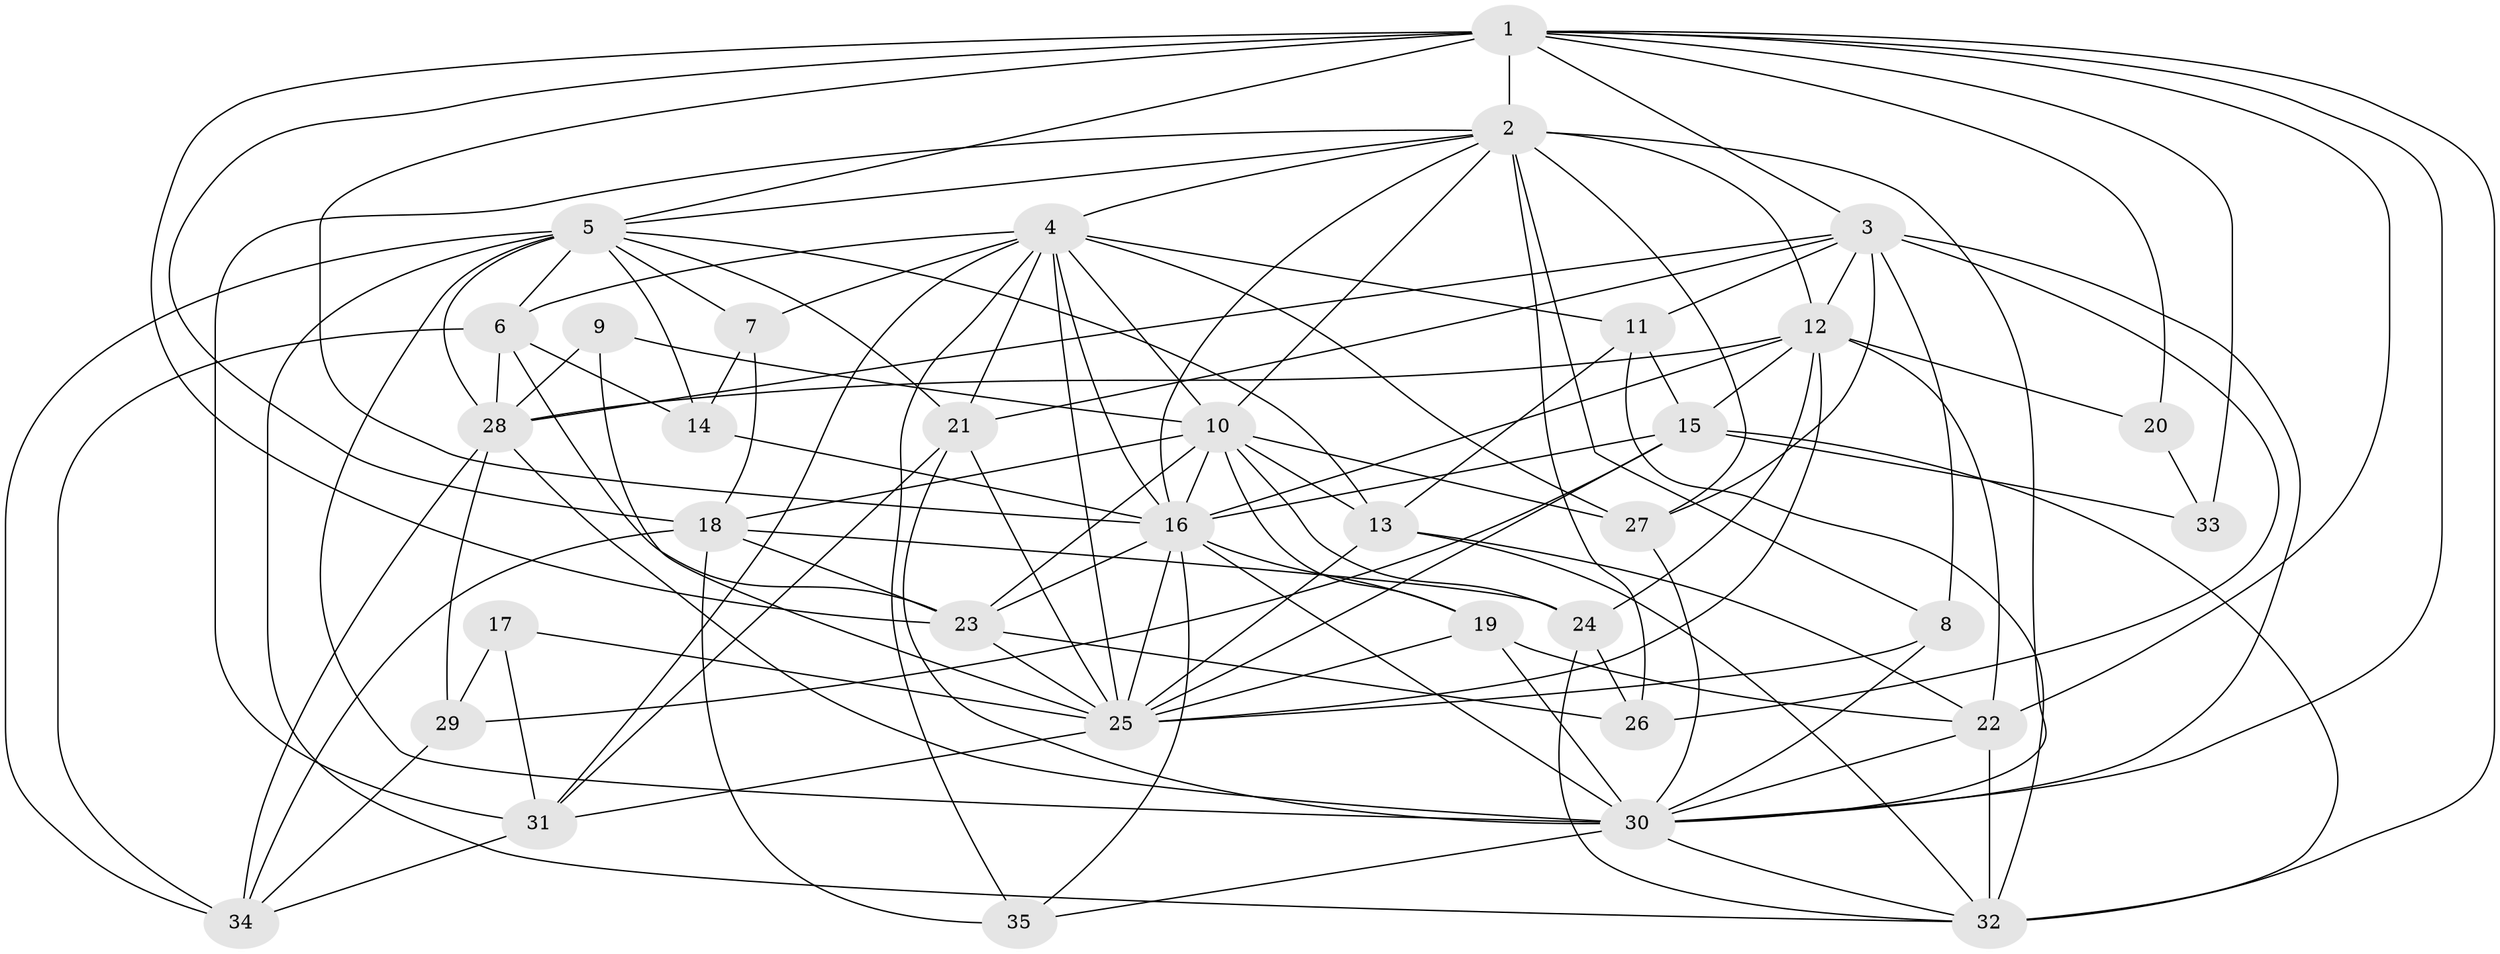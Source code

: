 // original degree distribution, {6: 0.10185185185185185, 5: 0.25, 3: 0.28703703703703703, 4: 0.17592592592592593, 2: 0.14814814814814814, 8: 0.018518518518518517, 7: 0.018518518518518517}
// Generated by graph-tools (version 1.1) at 2025/50/03/04/25 22:50:52]
// undirected, 35 vertices, 119 edges
graph export_dot {
  node [color=gray90,style=filled];
  1;
  2;
  3;
  4;
  5;
  6;
  7;
  8;
  9;
  10;
  11;
  12;
  13;
  14;
  15;
  16;
  17;
  18;
  19;
  20;
  21;
  22;
  23;
  24;
  25;
  26;
  27;
  28;
  29;
  30;
  31;
  32;
  33;
  34;
  35;
  1 -- 2 [weight=1.0];
  1 -- 3 [weight=1.0];
  1 -- 5 [weight=2.0];
  1 -- 16 [weight=2.0];
  1 -- 18 [weight=1.0];
  1 -- 20 [weight=1.0];
  1 -- 22 [weight=1.0];
  1 -- 23 [weight=1.0];
  1 -- 30 [weight=1.0];
  1 -- 32 [weight=1.0];
  1 -- 33 [weight=1.0];
  2 -- 4 [weight=1.0];
  2 -- 5 [weight=1.0];
  2 -- 8 [weight=1.0];
  2 -- 10 [weight=1.0];
  2 -- 12 [weight=1.0];
  2 -- 16 [weight=1.0];
  2 -- 26 [weight=2.0];
  2 -- 27 [weight=1.0];
  2 -- 30 [weight=1.0];
  2 -- 31 [weight=1.0];
  3 -- 8 [weight=1.0];
  3 -- 11 [weight=1.0];
  3 -- 12 [weight=1.0];
  3 -- 21 [weight=2.0];
  3 -- 26 [weight=1.0];
  3 -- 27 [weight=1.0];
  3 -- 28 [weight=1.0];
  3 -- 30 [weight=2.0];
  4 -- 6 [weight=1.0];
  4 -- 7 [weight=1.0];
  4 -- 10 [weight=2.0];
  4 -- 11 [weight=1.0];
  4 -- 16 [weight=1.0];
  4 -- 21 [weight=1.0];
  4 -- 25 [weight=1.0];
  4 -- 27 [weight=1.0];
  4 -- 31 [weight=1.0];
  4 -- 35 [weight=1.0];
  5 -- 6 [weight=2.0];
  5 -- 7 [weight=1.0];
  5 -- 13 [weight=1.0];
  5 -- 14 [weight=1.0];
  5 -- 21 [weight=1.0];
  5 -- 28 [weight=2.0];
  5 -- 30 [weight=1.0];
  5 -- 32 [weight=1.0];
  5 -- 34 [weight=1.0];
  6 -- 14 [weight=2.0];
  6 -- 23 [weight=1.0];
  6 -- 28 [weight=1.0];
  6 -- 34 [weight=1.0];
  7 -- 14 [weight=1.0];
  7 -- 18 [weight=1.0];
  8 -- 25 [weight=1.0];
  8 -- 30 [weight=1.0];
  9 -- 10 [weight=1.0];
  9 -- 25 [weight=1.0];
  9 -- 28 [weight=1.0];
  10 -- 13 [weight=1.0];
  10 -- 16 [weight=1.0];
  10 -- 18 [weight=1.0];
  10 -- 19 [weight=1.0];
  10 -- 23 [weight=1.0];
  10 -- 24 [weight=1.0];
  10 -- 27 [weight=1.0];
  11 -- 13 [weight=1.0];
  11 -- 15 [weight=1.0];
  11 -- 32 [weight=2.0];
  12 -- 15 [weight=1.0];
  12 -- 16 [weight=1.0];
  12 -- 20 [weight=1.0];
  12 -- 22 [weight=2.0];
  12 -- 24 [weight=1.0];
  12 -- 25 [weight=2.0];
  12 -- 28 [weight=1.0];
  13 -- 22 [weight=1.0];
  13 -- 25 [weight=1.0];
  13 -- 32 [weight=1.0];
  14 -- 16 [weight=1.0];
  15 -- 16 [weight=1.0];
  15 -- 25 [weight=1.0];
  15 -- 29 [weight=1.0];
  15 -- 32 [weight=1.0];
  15 -- 33 [weight=1.0];
  16 -- 19 [weight=2.0];
  16 -- 23 [weight=2.0];
  16 -- 25 [weight=1.0];
  16 -- 30 [weight=2.0];
  16 -- 35 [weight=1.0];
  17 -- 25 [weight=2.0];
  17 -- 29 [weight=2.0];
  17 -- 31 [weight=2.0];
  18 -- 23 [weight=1.0];
  18 -- 24 [weight=4.0];
  18 -- 34 [weight=1.0];
  18 -- 35 [weight=1.0];
  19 -- 22 [weight=1.0];
  19 -- 25 [weight=1.0];
  19 -- 30 [weight=1.0];
  20 -- 33 [weight=1.0];
  21 -- 25 [weight=1.0];
  21 -- 30 [weight=1.0];
  21 -- 31 [weight=2.0];
  22 -- 30 [weight=1.0];
  22 -- 32 [weight=1.0];
  23 -- 25 [weight=1.0];
  23 -- 26 [weight=1.0];
  24 -- 26 [weight=1.0];
  24 -- 32 [weight=1.0];
  25 -- 31 [weight=1.0];
  27 -- 30 [weight=1.0];
  28 -- 29 [weight=1.0];
  28 -- 30 [weight=1.0];
  28 -- 34 [weight=1.0];
  29 -- 34 [weight=1.0];
  30 -- 32 [weight=1.0];
  30 -- 35 [weight=1.0];
  31 -- 34 [weight=1.0];
}
